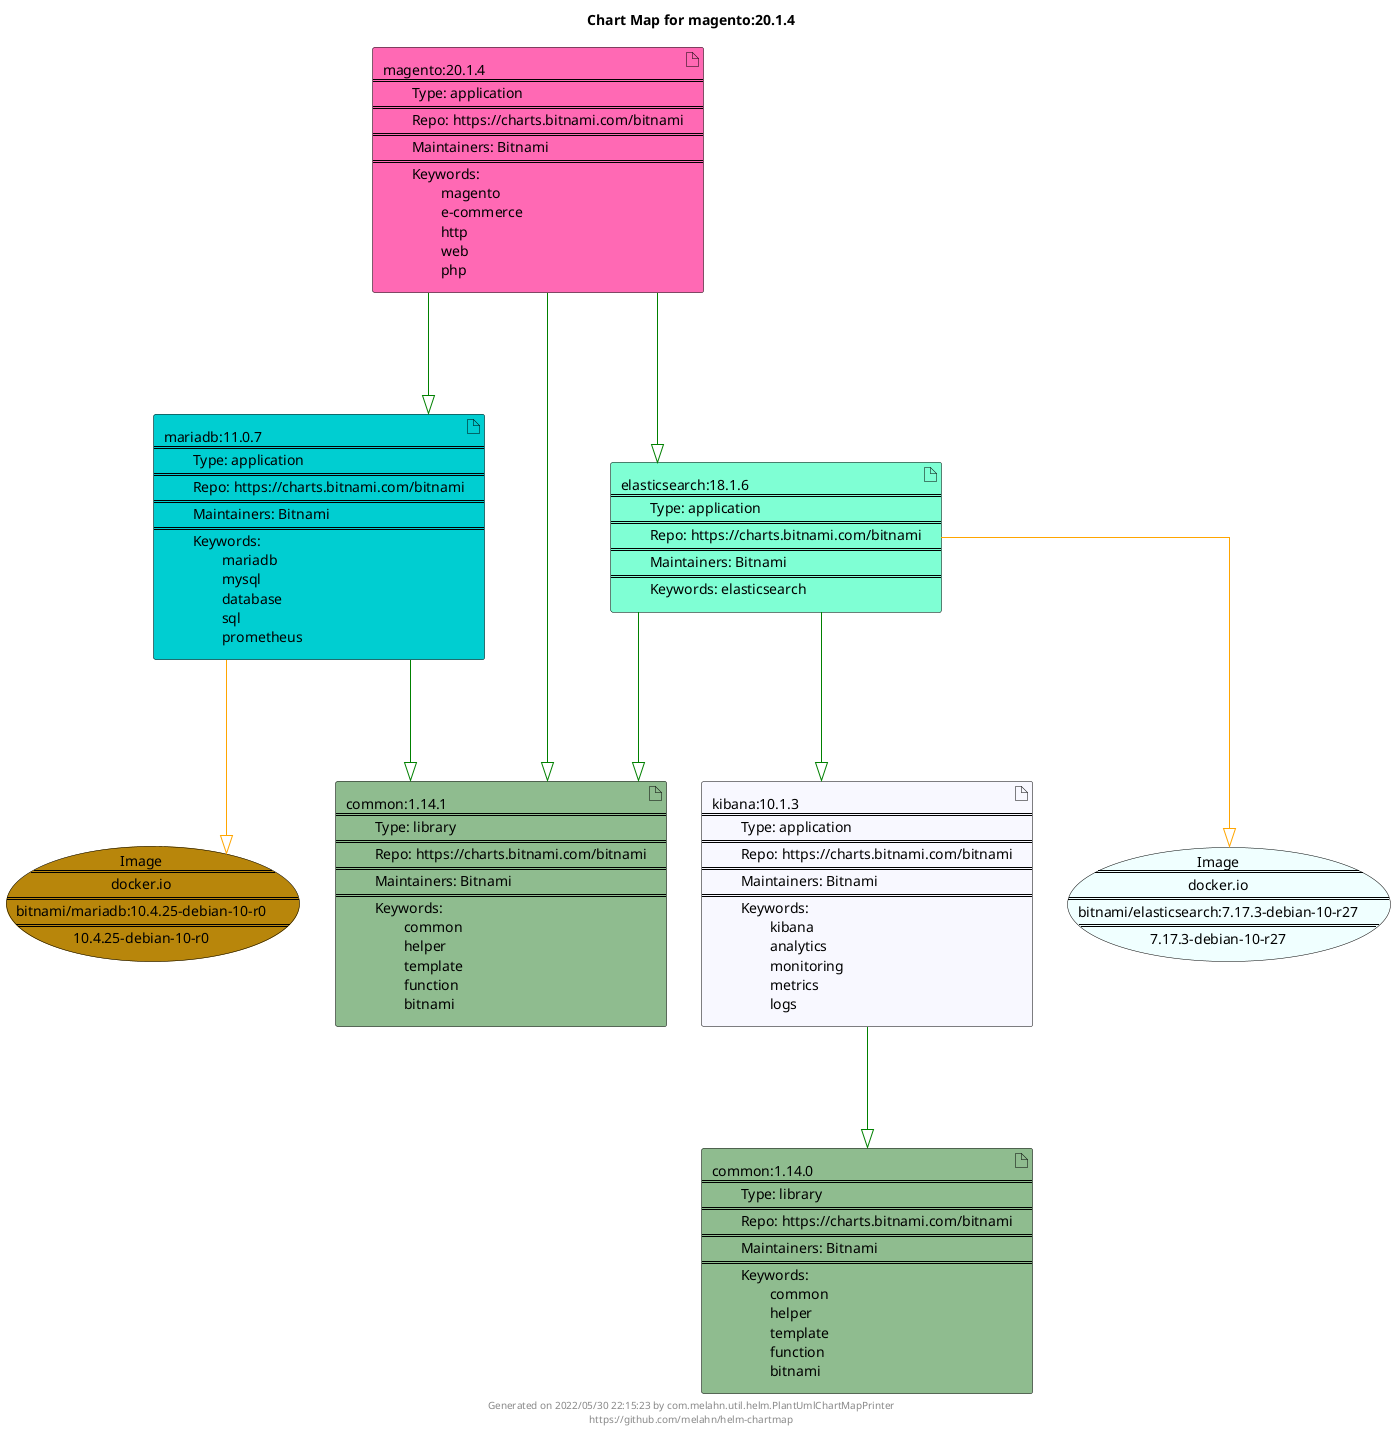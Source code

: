 @startuml
skinparam linetype ortho
skinparam backgroundColor white
skinparam usecaseBorderColor black
skinparam usecaseArrowColor LightSlateGray
skinparam artifactBorderColor black
skinparam artifactArrowColor LightSlateGray

title Chart Map for magento:20.1.4

'There are 6 referenced Helm Charts
artifact "magento:20.1.4\n====\n\tType: application\n====\n\tRepo: https://charts.bitnami.com/bitnami\n====\n\tMaintainers: Bitnami\n====\n\tKeywords: \n\t\tmagento\n\t\te-commerce\n\t\thttp\n\t\tweb\n\t\tphp" as magento_20_1_4 #HotPink
artifact "mariadb:11.0.7\n====\n\tType: application\n====\n\tRepo: https://charts.bitnami.com/bitnami\n====\n\tMaintainers: Bitnami\n====\n\tKeywords: \n\t\tmariadb\n\t\tmysql\n\t\tdatabase\n\t\tsql\n\t\tprometheus" as mariadb_11_0_7 #DarkTurquoise
artifact "elasticsearch:18.1.6\n====\n\tType: application\n====\n\tRepo: https://charts.bitnami.com/bitnami\n====\n\tMaintainers: Bitnami\n====\n\tKeywords: elasticsearch" as elasticsearch_18_1_6 #Aquamarine
artifact "common:1.14.0\n====\n\tType: library\n====\n\tRepo: https://charts.bitnami.com/bitnami\n====\n\tMaintainers: Bitnami\n====\n\tKeywords: \n\t\tcommon\n\t\thelper\n\t\ttemplate\n\t\tfunction\n\t\tbitnami" as common_1_14_0 #DarkSeaGreen
artifact "kibana:10.1.3\n====\n\tType: application\n====\n\tRepo: https://charts.bitnami.com/bitnami\n====\n\tMaintainers: Bitnami\n====\n\tKeywords: \n\t\tkibana\n\t\tanalytics\n\t\tmonitoring\n\t\tmetrics\n\t\tlogs" as kibana_10_1_3 #GhostWhite
artifact "common:1.14.1\n====\n\tType: library\n====\n\tRepo: https://charts.bitnami.com/bitnami\n====\n\tMaintainers: Bitnami\n====\n\tKeywords: \n\t\tcommon\n\t\thelper\n\t\ttemplate\n\t\tfunction\n\t\tbitnami" as common_1_14_1 #DarkSeaGreen

'There are 2 referenced Docker Images
usecase "Image\n====\ndocker.io\n====\nbitnami/elasticsearch:7.17.3-debian-10-r27\n====\n7.17.3-debian-10-r27" as docker_io_bitnami_elasticsearch_7_17_3_debian_10_r27 #Azure
usecase "Image\n====\ndocker.io\n====\nbitnami/mariadb:10.4.25-debian-10-r0\n====\n10.4.25-debian-10-r0" as docker_io_bitnami_mariadb_10_4_25_debian_10_r0 #DarkGoldenRod

'Chart Dependencies
magento_20_1_4--[#green]-|>elasticsearch_18_1_6
elasticsearch_18_1_6--[#green]-|>kibana_10_1_3
kibana_10_1_3--[#green]-|>common_1_14_0
elasticsearch_18_1_6--[#green]-|>common_1_14_1
magento_20_1_4--[#green]-|>common_1_14_1
magento_20_1_4--[#green]-|>mariadb_11_0_7
mariadb_11_0_7--[#green]-|>common_1_14_1
mariadb_11_0_7--[#orange]-|>docker_io_bitnami_mariadb_10_4_25_debian_10_r0
elasticsearch_18_1_6--[#orange]-|>docker_io_bitnami_elasticsearch_7_17_3_debian_10_r27

center footer Generated on 2022/05/30 22:15:23 by com.melahn.util.helm.PlantUmlChartMapPrinter\nhttps://github.com/melahn/helm-chartmap
@enduml
